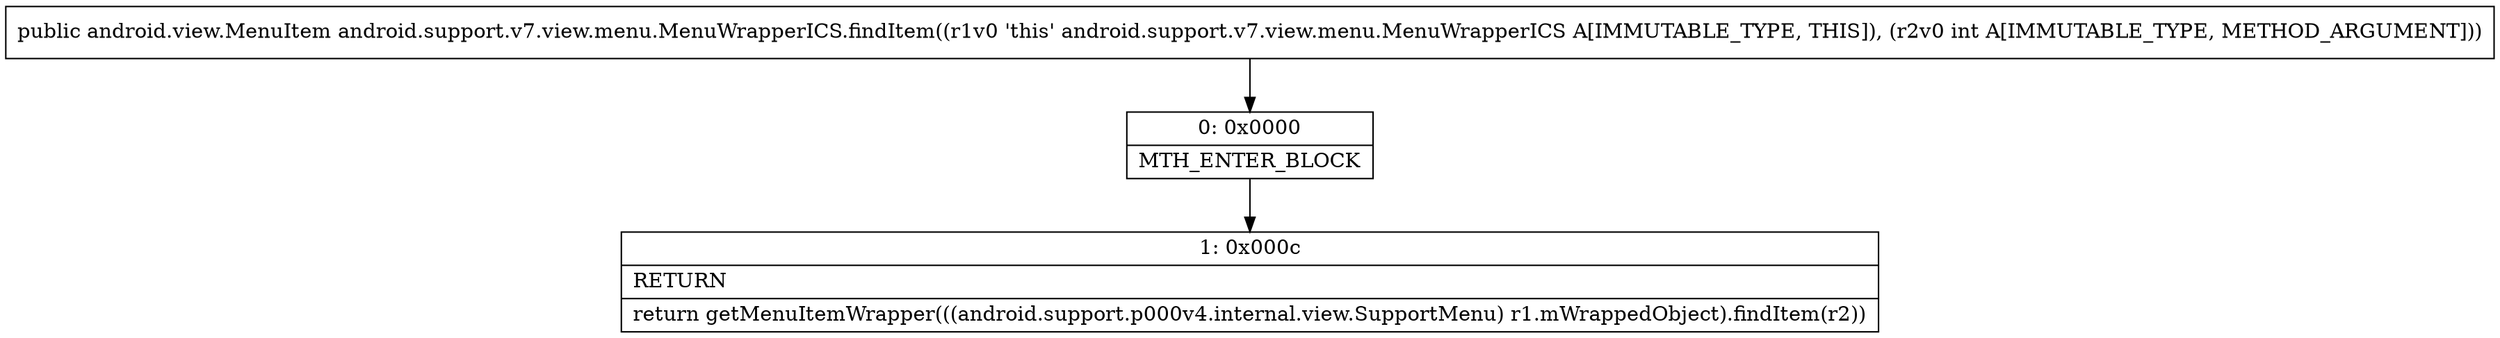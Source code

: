 digraph "CFG forandroid.support.v7.view.menu.MenuWrapperICS.findItem(I)Landroid\/view\/MenuItem;" {
Node_0 [shape=record,label="{0\:\ 0x0000|MTH_ENTER_BLOCK\l}"];
Node_1 [shape=record,label="{1\:\ 0x000c|RETURN\l|return getMenuItemWrapper(((android.support.p000v4.internal.view.SupportMenu) r1.mWrappedObject).findItem(r2))\l}"];
MethodNode[shape=record,label="{public android.view.MenuItem android.support.v7.view.menu.MenuWrapperICS.findItem((r1v0 'this' android.support.v7.view.menu.MenuWrapperICS A[IMMUTABLE_TYPE, THIS]), (r2v0 int A[IMMUTABLE_TYPE, METHOD_ARGUMENT])) }"];
MethodNode -> Node_0;
Node_0 -> Node_1;
}

